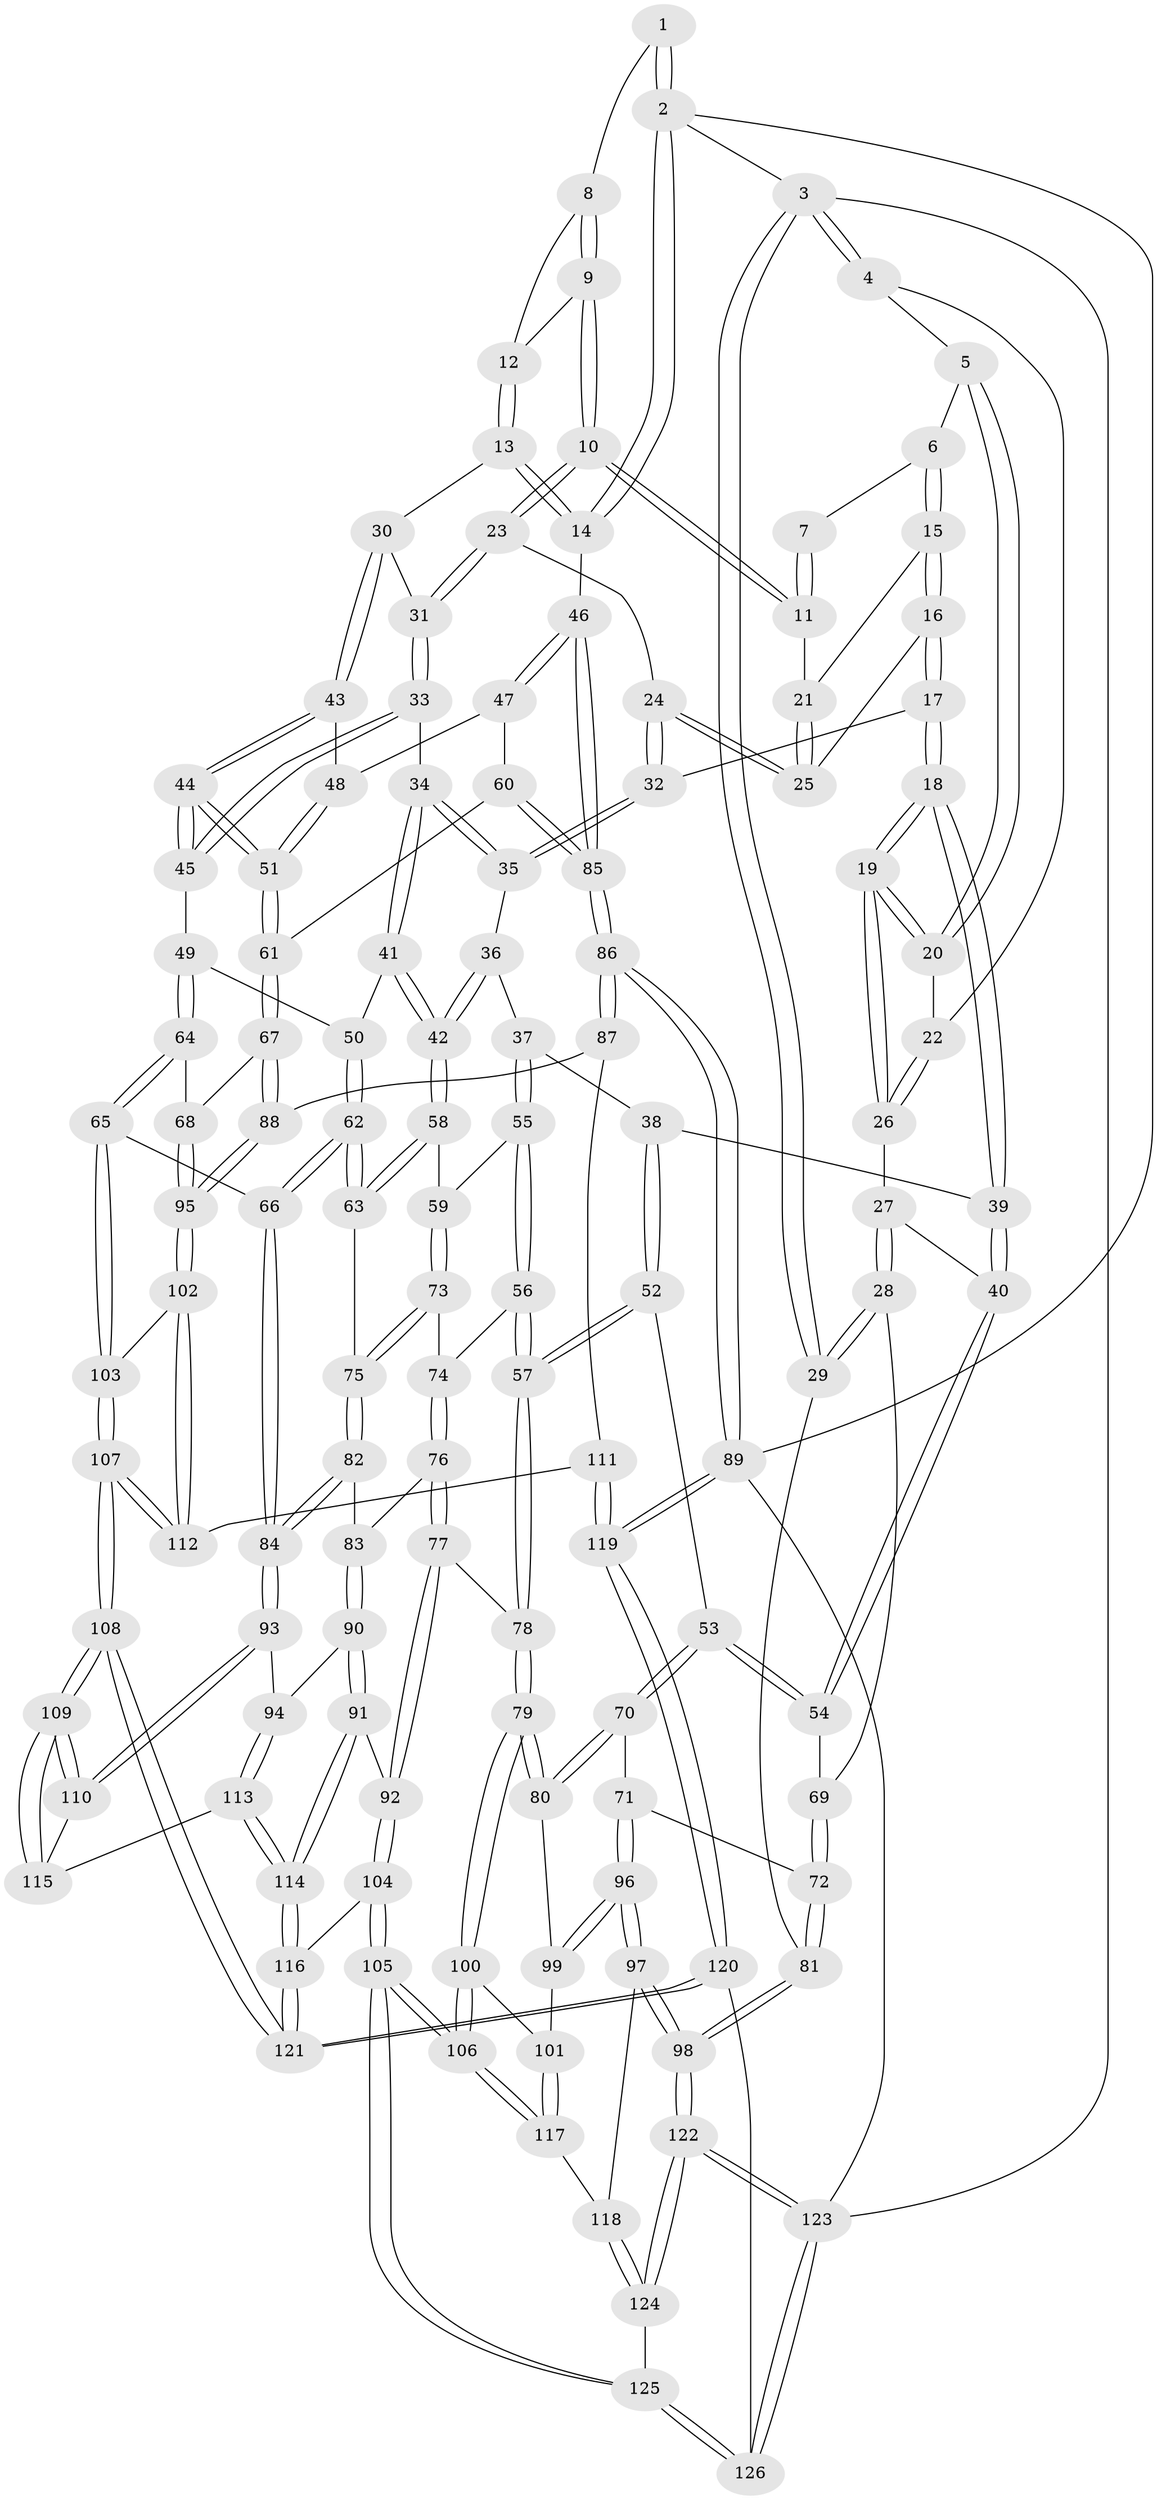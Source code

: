 // coarse degree distribution, {4: 0.4266666666666667, 5: 0.3466666666666667, 2: 0.013333333333333334, 3: 0.13333333333333333, 6: 0.08}
// Generated by graph-tools (version 1.1) at 2025/42/03/06/25 10:42:28]
// undirected, 126 vertices, 312 edges
graph export_dot {
graph [start="1"]
  node [color=gray90,style=filled];
  1 [pos="+0.7982515291577943+0"];
  2 [pos="+1+0"];
  3 [pos="+0+0"];
  4 [pos="+0+0"];
  5 [pos="+0.3177026922319478+0"];
  6 [pos="+0.3936397552032352+0"];
  7 [pos="+0.5391660356868164+0"];
  8 [pos="+0.8027235595566048+0"];
  9 [pos="+0.7829357421094725+0.10307307712101951"];
  10 [pos="+0.7780253882949095+0.11201339143688566"];
  11 [pos="+0.6149562030348291+0.08909102138441383"];
  12 [pos="+1+0.13079102342789822"];
  13 [pos="+1+0.15025187622051295"];
  14 [pos="+1+0.16468390126216487"];
  15 [pos="+0.4131237013139794+0.033558821141569675"];
  16 [pos="+0.3965047192235417+0.13651058867820806"];
  17 [pos="+0.38707502225187657+0.15575111422032376"];
  18 [pos="+0.3252201289231756+0.24330229708371442"];
  19 [pos="+0.32467190388004824+0.2430862838612095"];
  20 [pos="+0.2244986896412782+0.13064567974682056"];
  21 [pos="+0.6050005632968057+0.09334126698134809"];
  22 [pos="+0.10783286919846821+0.05874651018656846"];
  23 [pos="+0.7706366457163886+0.18371190208880267"];
  24 [pos="+0.6125154420397843+0.24669265540299537"];
  25 [pos="+0.5652846802732725+0.1614425354109752"];
  26 [pos="+0.0731346653926516+0.2449409483672063"];
  27 [pos="+0.06631251339004526+0.24973697949584028"];
  28 [pos="+0+0.32174748448718576"];
  29 [pos="+0+0.325939223445265"];
  30 [pos="+0.8233347547125982+0.28611297731557905"];
  31 [pos="+0.8204706425621311+0.28441351202730975"];
  32 [pos="+0.6009640357882369+0.26198479727795165"];
  33 [pos="+0.7247015753311008+0.37521117099571716"];
  34 [pos="+0.7236846087463666+0.37556260074232123"];
  35 [pos="+0.5968772448070634+0.2722759822710839"];
  36 [pos="+0.5633880670101077+0.3192890428397596"];
  37 [pos="+0.3904511009768027+0.3372159675465943"];
  38 [pos="+0.37113686087244835+0.32397899603618585"];
  39 [pos="+0.33296169995822444+0.27593148482221036"];
  40 [pos="+0.17272477884808607+0.4194236244443605"];
  41 [pos="+0.6933552800044229+0.39661680550757356"];
  42 [pos="+0.6142820157450566+0.42542669933053945"];
  43 [pos="+0.8555453171477754+0.32308067681669755"];
  44 [pos="+0.7918967094793764+0.467980587073257"];
  45 [pos="+0.7689750446888475+0.4633926250103862"];
  46 [pos="+1+0.3897644237620811"];
  47 [pos="+1+0.3816724592888355"];
  48 [pos="+0.8816295538213907+0.3439099326550217"];
  49 [pos="+0.7629600487801069+0.4684526613804133"];
  50 [pos="+0.7162778256277871+0.4768503714249927"];
  51 [pos="+0.8562652615004241+0.5261938509245276"];
  52 [pos="+0.28163945217779746+0.5118055626156899"];
  53 [pos="+0.20145501785738743+0.46609946615682857"];
  54 [pos="+0.169555342704875+0.42643656489515924"];
  55 [pos="+0.428596309313578+0.42274644782204635"];
  56 [pos="+0.4221449014615767+0.47792285434798465"];
  57 [pos="+0.312237653180328+0.6004404446369109"];
  58 [pos="+0.6040029089902299+0.45354231660238487"];
  59 [pos="+0.466390746073669+0.436130410423437"];
  60 [pos="+0.890194563025058+0.5303500824420323"];
  61 [pos="+0.8635807023641723+0.5456657766621364"];
  62 [pos="+0.6647952388246615+0.546822290965244"];
  63 [pos="+0.6073818220633209+0.48455274870196874"];
  64 [pos="+0.7151360985285413+0.6127960002313694"];
  65 [pos="+0.7050048347640628+0.6175356687584236"];
  66 [pos="+0.6991621965742382+0.6165013915356782"];
  67 [pos="+0.8607338246671877+0.5570395749344126"];
  68 [pos="+0.7574566821892009+0.6005646650017822"];
  69 [pos="+0.14153504958510613+0.4391618570530809"];
  70 [pos="+0.16920258404218716+0.6174944579030862"];
  71 [pos="+0.15917953605711802+0.6167087081134107"];
  72 [pos="+0.0704754364355864+0.5680793855446847"];
  73 [pos="+0.5357737125820161+0.5351673259154441"];
  74 [pos="+0.42433974253797535+0.4808138261296878"];
  75 [pos="+0.5363418899218343+0.5356737764030398"];
  76 [pos="+0.4849923448653836+0.5993359911278542"];
  77 [pos="+0.39137946890102604+0.6417548153445454"];
  78 [pos="+0.3108617376028849+0.6135333317983611"];
  79 [pos="+0.27831107823551704+0.6376309658395983"];
  80 [pos="+0.1771595537354681+0.6201819718768647"];
  81 [pos="+0+0.5935052557088897"];
  82 [pos="+0.5080002222562895+0.5946758263284924"];
  83 [pos="+0.4997998297334982+0.5995170313898515"];
  84 [pos="+0.6670813354120575+0.6368578514560934"];
  85 [pos="+1+0.49549584913433664"];
  86 [pos="+1+0.6315333942244499"];
  87 [pos="+1+0.6466156144700373"];
  88 [pos="+0.9089555122600061+0.6175065495944055"];
  89 [pos="+1+1"];
  90 [pos="+0.529429077999853+0.6966862477163538"];
  91 [pos="+0.4780671623781463+0.7249170598044476"];
  92 [pos="+0.42304166385510056+0.7079640385906624"];
  93 [pos="+0.6337558650727155+0.6845346291192317"];
  94 [pos="+0.5612307943013395+0.7088028736990505"];
  95 [pos="+0.8681067387028384+0.7045230992540398"];
  96 [pos="+0.0951765468310705+0.7301227590124665"];
  97 [pos="+0.07720846613176303+0.7557718009819364"];
  98 [pos="+0+0.6216594054668865"];
  99 [pos="+0.16511313269023367+0.7156563866387761"];
  100 [pos="+0.2721284591899897+0.7097574784826199"];
  101 [pos="+0.17429589980823842+0.7500486291229242"];
  102 [pos="+0.8659975510805006+0.7130648564477226"];
  103 [pos="+0.7526323858633921+0.7050286901991548"];
  104 [pos="+0.35751758990193616+0.87809072574332"];
  105 [pos="+0.3262482701210694+0.8907127622619038"];
  106 [pos="+0.2998187008178571+0.8279240849622573"];
  107 [pos="+0.7519689623432063+0.7959439078355743"];
  108 [pos="+0.7143843399019528+0.8659832817630422"];
  109 [pos="+0.6765281511557815+0.8308369297102853"];
  110 [pos="+0.6380849989312589+0.7197222446106959"];
  111 [pos="+0.9022459519505653+0.7797653958400331"];
  112 [pos="+0.8882277378877614+0.7683368216779662"];
  113 [pos="+0.5524548690360487+0.8027946674513681"];
  114 [pos="+0.5062602987291311+0.8346069229037976"];
  115 [pos="+0.5707822602070787+0.8031907521828464"];
  116 [pos="+0.48337436457901933+0.8724296689961413"];
  117 [pos="+0.15406395823331945+0.7717655859577662"];
  118 [pos="+0.10109547154728137+0.7948095795628406"];
  119 [pos="+1+1"];
  120 [pos="+0.7721005783151553+1"];
  121 [pos="+0.7521943285833914+1"];
  122 [pos="+0+1"];
  123 [pos="+0+1"];
  124 [pos="+0.10163748260837731+0.8242914407393612"];
  125 [pos="+0.2862807567055723+0.9532896686593896"];
  126 [pos="+0.22672184922723135+1"];
  1 -- 2;
  1 -- 2;
  1 -- 8;
  2 -- 3;
  2 -- 14;
  2 -- 14;
  2 -- 89;
  3 -- 4;
  3 -- 4;
  3 -- 29;
  3 -- 29;
  3 -- 123;
  4 -- 5;
  4 -- 22;
  5 -- 6;
  5 -- 20;
  5 -- 20;
  6 -- 7;
  6 -- 15;
  6 -- 15;
  7 -- 11;
  7 -- 11;
  8 -- 9;
  8 -- 9;
  8 -- 12;
  9 -- 10;
  9 -- 10;
  9 -- 12;
  10 -- 11;
  10 -- 11;
  10 -- 23;
  10 -- 23;
  11 -- 21;
  12 -- 13;
  12 -- 13;
  13 -- 14;
  13 -- 14;
  13 -- 30;
  14 -- 46;
  15 -- 16;
  15 -- 16;
  15 -- 21;
  16 -- 17;
  16 -- 17;
  16 -- 25;
  17 -- 18;
  17 -- 18;
  17 -- 32;
  18 -- 19;
  18 -- 19;
  18 -- 39;
  18 -- 39;
  19 -- 20;
  19 -- 20;
  19 -- 26;
  19 -- 26;
  20 -- 22;
  21 -- 25;
  21 -- 25;
  22 -- 26;
  22 -- 26;
  23 -- 24;
  23 -- 31;
  23 -- 31;
  24 -- 25;
  24 -- 25;
  24 -- 32;
  24 -- 32;
  26 -- 27;
  27 -- 28;
  27 -- 28;
  27 -- 40;
  28 -- 29;
  28 -- 29;
  28 -- 69;
  29 -- 81;
  30 -- 31;
  30 -- 43;
  30 -- 43;
  31 -- 33;
  31 -- 33;
  32 -- 35;
  32 -- 35;
  33 -- 34;
  33 -- 45;
  33 -- 45;
  34 -- 35;
  34 -- 35;
  34 -- 41;
  34 -- 41;
  35 -- 36;
  36 -- 37;
  36 -- 42;
  36 -- 42;
  37 -- 38;
  37 -- 55;
  37 -- 55;
  38 -- 39;
  38 -- 52;
  38 -- 52;
  39 -- 40;
  39 -- 40;
  40 -- 54;
  40 -- 54;
  41 -- 42;
  41 -- 42;
  41 -- 50;
  42 -- 58;
  42 -- 58;
  43 -- 44;
  43 -- 44;
  43 -- 48;
  44 -- 45;
  44 -- 45;
  44 -- 51;
  44 -- 51;
  45 -- 49;
  46 -- 47;
  46 -- 47;
  46 -- 85;
  46 -- 85;
  47 -- 48;
  47 -- 60;
  48 -- 51;
  48 -- 51;
  49 -- 50;
  49 -- 64;
  49 -- 64;
  50 -- 62;
  50 -- 62;
  51 -- 61;
  51 -- 61;
  52 -- 53;
  52 -- 57;
  52 -- 57;
  53 -- 54;
  53 -- 54;
  53 -- 70;
  53 -- 70;
  54 -- 69;
  55 -- 56;
  55 -- 56;
  55 -- 59;
  56 -- 57;
  56 -- 57;
  56 -- 74;
  57 -- 78;
  57 -- 78;
  58 -- 59;
  58 -- 63;
  58 -- 63;
  59 -- 73;
  59 -- 73;
  60 -- 61;
  60 -- 85;
  60 -- 85;
  61 -- 67;
  61 -- 67;
  62 -- 63;
  62 -- 63;
  62 -- 66;
  62 -- 66;
  63 -- 75;
  64 -- 65;
  64 -- 65;
  64 -- 68;
  65 -- 66;
  65 -- 103;
  65 -- 103;
  66 -- 84;
  66 -- 84;
  67 -- 68;
  67 -- 88;
  67 -- 88;
  68 -- 95;
  68 -- 95;
  69 -- 72;
  69 -- 72;
  70 -- 71;
  70 -- 80;
  70 -- 80;
  71 -- 72;
  71 -- 96;
  71 -- 96;
  72 -- 81;
  72 -- 81;
  73 -- 74;
  73 -- 75;
  73 -- 75;
  74 -- 76;
  74 -- 76;
  75 -- 82;
  75 -- 82;
  76 -- 77;
  76 -- 77;
  76 -- 83;
  77 -- 78;
  77 -- 92;
  77 -- 92;
  78 -- 79;
  78 -- 79;
  79 -- 80;
  79 -- 80;
  79 -- 100;
  79 -- 100;
  80 -- 99;
  81 -- 98;
  81 -- 98;
  82 -- 83;
  82 -- 84;
  82 -- 84;
  83 -- 90;
  83 -- 90;
  84 -- 93;
  84 -- 93;
  85 -- 86;
  85 -- 86;
  86 -- 87;
  86 -- 87;
  86 -- 89;
  86 -- 89;
  87 -- 88;
  87 -- 111;
  88 -- 95;
  88 -- 95;
  89 -- 119;
  89 -- 119;
  89 -- 123;
  90 -- 91;
  90 -- 91;
  90 -- 94;
  91 -- 92;
  91 -- 114;
  91 -- 114;
  92 -- 104;
  92 -- 104;
  93 -- 94;
  93 -- 110;
  93 -- 110;
  94 -- 113;
  94 -- 113;
  95 -- 102;
  95 -- 102;
  96 -- 97;
  96 -- 97;
  96 -- 99;
  96 -- 99;
  97 -- 98;
  97 -- 98;
  97 -- 118;
  98 -- 122;
  98 -- 122;
  99 -- 101;
  100 -- 101;
  100 -- 106;
  100 -- 106;
  101 -- 117;
  101 -- 117;
  102 -- 103;
  102 -- 112;
  102 -- 112;
  103 -- 107;
  103 -- 107;
  104 -- 105;
  104 -- 105;
  104 -- 116;
  105 -- 106;
  105 -- 106;
  105 -- 125;
  105 -- 125;
  106 -- 117;
  106 -- 117;
  107 -- 108;
  107 -- 108;
  107 -- 112;
  107 -- 112;
  108 -- 109;
  108 -- 109;
  108 -- 121;
  108 -- 121;
  109 -- 110;
  109 -- 110;
  109 -- 115;
  109 -- 115;
  110 -- 115;
  111 -- 112;
  111 -- 119;
  111 -- 119;
  113 -- 114;
  113 -- 114;
  113 -- 115;
  114 -- 116;
  114 -- 116;
  116 -- 121;
  116 -- 121;
  117 -- 118;
  118 -- 124;
  118 -- 124;
  119 -- 120;
  119 -- 120;
  120 -- 121;
  120 -- 121;
  120 -- 126;
  122 -- 123;
  122 -- 123;
  122 -- 124;
  122 -- 124;
  123 -- 126;
  123 -- 126;
  124 -- 125;
  125 -- 126;
  125 -- 126;
}
